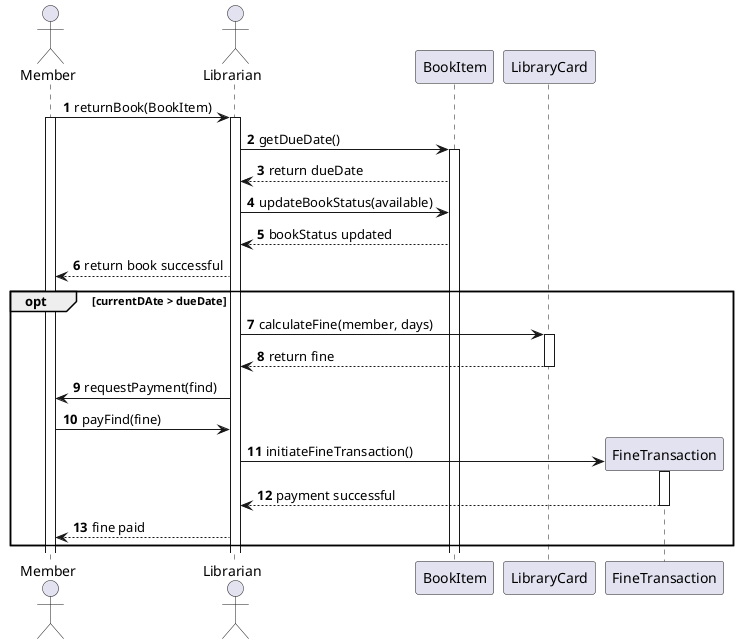 @startuml
autonumber
actor Member
actor Librarian
participant BookItem
participant LibraryCard
participant FineTransaction

Member -> Librarian++: returnBook(BookItem)
activate Member
Librarian -> BookItem++: getDueDate()
BookItem --> Librarian: return dueDate
Librarian -> BookItem: updateBookStatus(available)
BookItem --> Librarian: bookStatus updated
Librarian --> Member: return book successful
opt currentDAte > dueDate
    Librarian -> LibraryCard++: calculateFine(member, days)
    LibraryCard --> Librarian--: return fine
    Librarian -> Member: requestPayment(find)
    Member -> Librarian: payFind(fine)
    Librarian -> FineTransaction**: initiateFineTransaction()
    activate FineTransaction
    FineTransaction -->  Librarian--: payment successful
    Librarian --> Member: fine paid
end opt
@enduml
